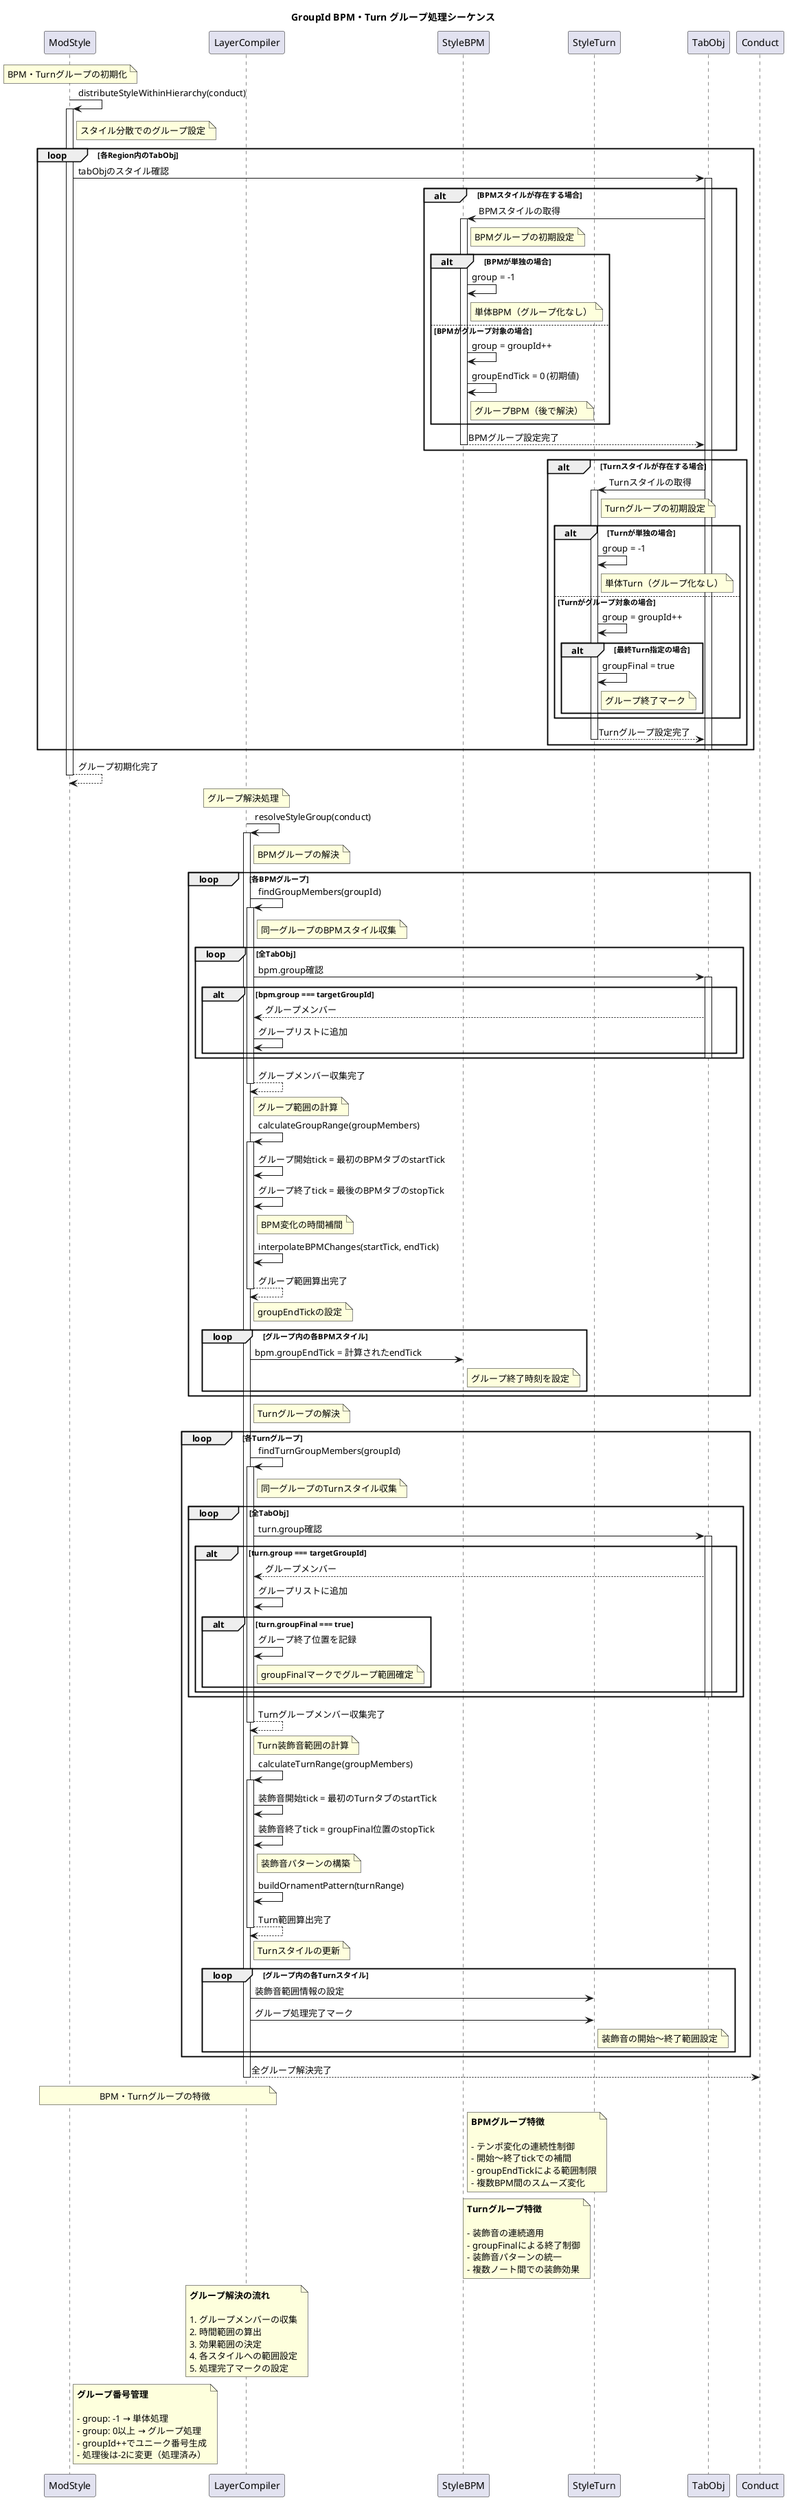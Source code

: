 @startuml group-bpm-turn
title GroupId BPM・Turn グループ処理シーケンス

participant "ModStyle" as MS
participant "LayerCompiler" as LC
participant "StyleBPM" as SB
participant "StyleTurn" as ST
participant "TabObj" as TO
participant "Conduct" as C

note over MS: BPM・Turnグループの初期化

MS -> MS: distributeStyleWithinHierarchy(conduct)
activate MS

note right of MS: スタイル分散でのグループ設定

loop 各Region内のTabObj
    MS -> TO: tabObjのスタイル確認
    activate TO
    
    alt BPMスタイルが存在する場合
        TO -> SB: BPMスタイルの取得
        activate SB
        
        note right of SB: BPMグループの初期設定
        alt BPMが単独の場合
            SB -> SB: group = -1
            note right of SB: 単体BPM（グループ化なし）
        else BPMがグループ対象の場合
            SB -> SB: group = groupId++
            SB -> SB: groupEndTick = 0 (初期値)
            note right of SB: グループBPM（後で解決）
        end
        
        SB --> TO: BPMグループ設定完了
        deactivate SB
    end
    
    alt Turnスタイルが存在する場合
        TO -> ST: Turnスタイルの取得
        activate ST
        
        note right of ST: Turnグループの初期設定
        alt Turnが単独の場合
            ST -> ST: group = -1
            note right of ST: 単体Turn（グループ化なし）
        else Turnがグループ対象の場合
            ST -> ST: group = groupId++
            alt 最終Turn指定の場合
                ST -> ST: groupFinal = true
                note right of ST: グループ終了マーク
            end
        end
        
        ST --> TO: Turnグループ設定完了
        deactivate ST
    end
    
    deactivate TO
end

MS --> MS: グループ初期化完了
deactivate MS

note over LC: グループ解決処理

LC -> LC: resolveStyleGroup(conduct)
activate LC

note right of LC: BPMグループの解決

loop 各BPMグループ
    LC -> LC: findGroupMembers(groupId)
    activate LC
    
    note right of LC: 同一グループのBPMスタイル収集
    loop 全TabObj
        LC -> TO: bpm.group確認
        activate TO
        
        alt bpm.group === targetGroupId
            TO --> LC: グループメンバー
            LC -> LC: グループリストに追加
        end
        
        deactivate TO
    end
    
    LC --> LC: グループメンバー収集完了
    deactivate LC
    
    note right of LC: グループ範囲の計算
    LC -> LC: calculateGroupRange(groupMembers)
    activate LC
    
    LC -> LC: グループ開始tick = 最初のBPMタブのstartTick
    LC -> LC: グループ終了tick = 最後のBPMタブのstopTick
    
    note right of LC: BPM変化の時間補間
    LC -> LC: interpolateBPMChanges(startTick, endTick)
    
    LC --> LC: グループ範囲算出完了
    deactivate LC
    
    note right of LC: groupEndTickの設定
    loop グループ内の各BPMスタイル
        LC -> SB: bpm.groupEndTick = 計算されたendTick
        note right of SB: グループ終了時刻を設定
    end
end

note right of LC: Turnグループの解決

loop 各Turnグループ
    LC -> LC: findTurnGroupMembers(groupId)
    activate LC
    
    note right of LC: 同一グループのTurnスタイル収集
    loop 全TabObj
        LC -> TO: turn.group確認
        activate TO
        
        alt turn.group === targetGroupId
            TO --> LC: グループメンバー
            LC -> LC: グループリストに追加
            
            alt turn.groupFinal === true
                LC -> LC: グループ終了位置を記録
                note right of LC: groupFinalマークでグループ範囲確定
            end
        end
        
        deactivate TO
    end
    
    LC --> LC: Turnグループメンバー収集完了
    deactivate LC
    
    note right of LC: Turn装飾音範囲の計算
    LC -> LC: calculateTurnRange(groupMembers)
    activate LC
    
    LC -> LC: 装飾音開始tick = 最初のTurnタブのstartTick
    LC -> LC: 装飾音終了tick = groupFinal位置のstopTick
    
    note right of LC: 装飾音パターンの構築
    LC -> LC: buildOrnamentPattern(turnRange)
    
    LC --> LC: Turn範囲算出完了
    deactivate LC
    
    note right of LC: Turnスタイルの更新
    loop グループ内の各Turnスタイル
        LC -> ST: 装飾音範囲情報の設定
        LC -> ST: グループ処理完了マーク
        note right of ST: 装飾音の開始〜終了範囲設定
    end
end

LC --> C: 全グループ解決完了
deactivate LC

note over MS, LC: BPM・Turnグループの特徴

note right of SB
    **BPMグループ特徴**
    
    - テンポ変化の連続性制御
    - 開始〜終了tickでの補間
    - groupEndTickによる範囲制限
    - 複数BPM間のスムーズ変化
end note

note left of ST
    **Turnグループ特徴**
    
    - 装飾音の連続適用
    - groupFinalによる終了制御
    - 装飾音パターンの統一
    - 複数ノート間での装飾効果
end note

note over LC
    **グループ解決の流れ**
    
    1. グループメンバーの収集
    2. 時間範囲の算出
    3. 効果範囲の決定
    4. 各スタイルへの範囲設定
    5. 処理完了マークの設定
end note

note right of MS
    **グループ番号管理**
    
    - group: -1 → 単体処理
    - group: 0以上 → グループ処理
    - groupId++でユニーク番号生成
    - 処理後は-2に変更（処理済み）
end note

@enduml